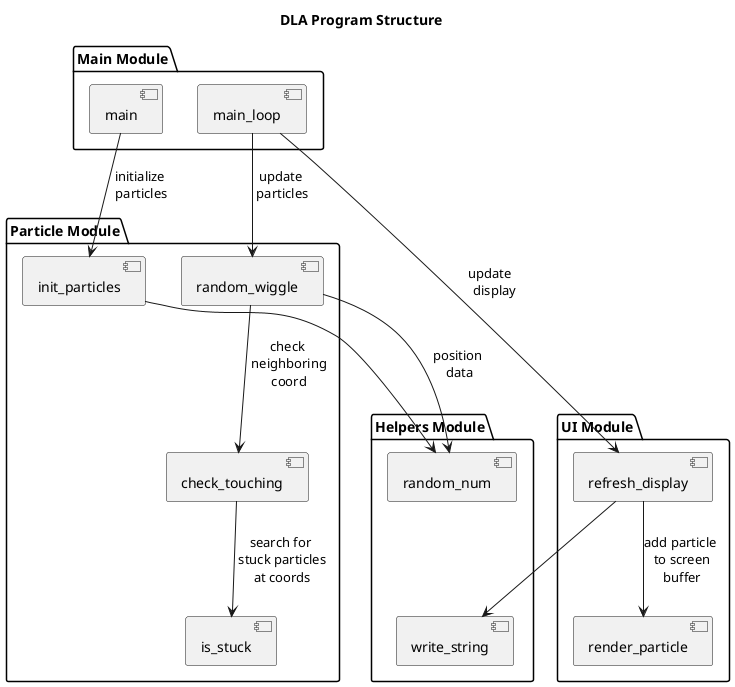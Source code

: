 @startuml Structure

title "DLA Program Structure"

package "Main Module" {
  [main_loop]
  [main]
}

package "Particle Module" {
  [init_particles]
  [random_wiggle]
  [check_touching]
  [is_stuck]
}

together {
  package "UI Module" {
    [refresh_display]
    [render_particle]
  }
  
  package "Helpers Module" {
      [random_num]
      [write_string]
  }
}

' Main Connections
main --> init_particles : "initialize\n particles"
main_loop --> random_wiggle : "update\n particles"
main_loop --> refresh_display : "update\n   display"

' Particle Connections
init_particles --> random_num
random_wiggle --> random_num : "position\n data"
random_wiggle --> check_touching : "check\n neighboring\n coord"

check_touching --> is_stuck : "search for\n stuck particles\n at coords"

' UI Connections
refresh_display --> render_particle : "add particle\n to screen\n buffer"
refresh_display --> write_string

' Helpers Connections
random_num -[Hidden]- write_string

@enduml